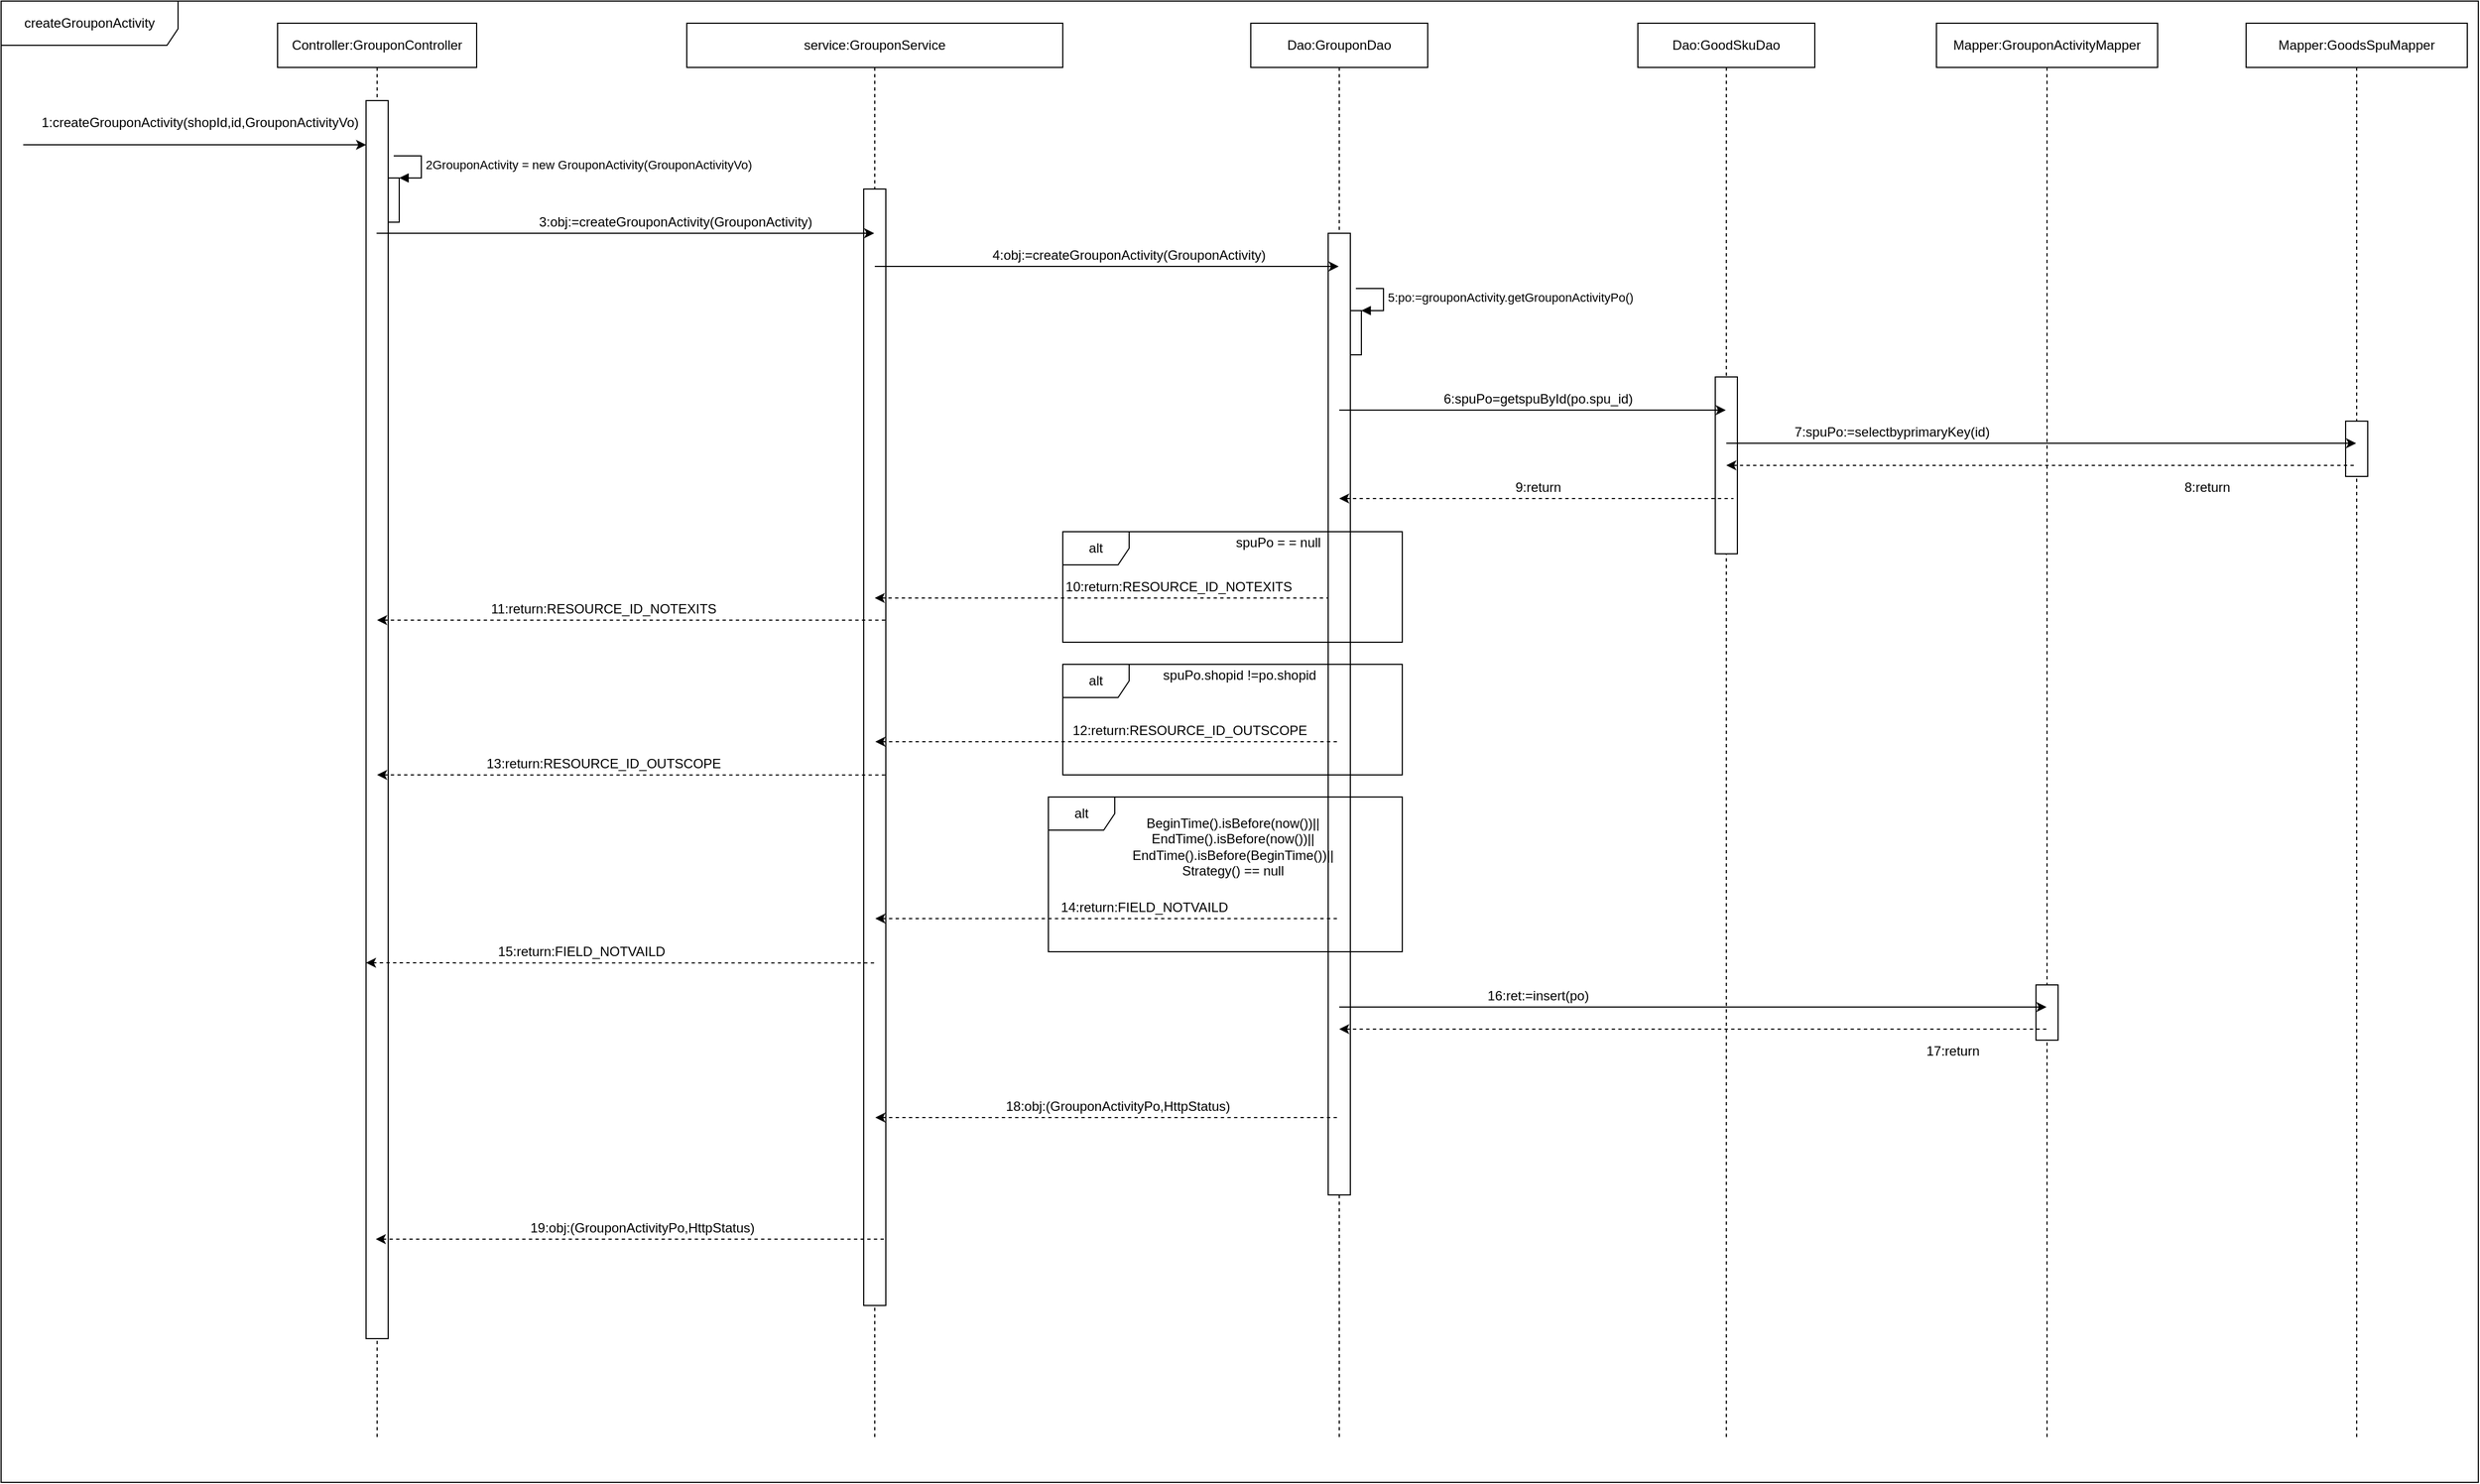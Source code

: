 <mxfile version="14.1.1" type="github">
  <diagram id="XvyM417pwiQkXbIRkVmS" name="Page-1">
    <mxGraphModel dx="1692" dy="489" grid="1" gridSize="10" guides="1" tooltips="1" connect="1" arrows="1" fold="1" page="1" pageScale="1" pageWidth="827" pageHeight="1169" math="0" shadow="0">
      <root>
        <mxCell id="0" />
        <mxCell id="1" parent="0" />
        <mxCell id="MDOoDEjRiofSLdFRRyra-8" value="&lt;div&gt;service:GrouponService&lt;/div&gt;" style="shape=umlLifeline;perimeter=lifelinePerimeter;whiteSpace=wrap;html=1;container=1;collapsible=0;recursiveResize=0;outlineConnect=0;" vertex="1" parent="1">
          <mxGeometry x="180" y="40" width="340" height="1280" as="geometry" />
        </mxCell>
        <mxCell id="MDOoDEjRiofSLdFRRyra-31" value="" style="rounded=0;whiteSpace=wrap;html=1;" vertex="1" parent="MDOoDEjRiofSLdFRRyra-8">
          <mxGeometry x="160" y="150" width="20" height="1010" as="geometry" />
        </mxCell>
        <mxCell id="MDOoDEjRiofSLdFRRyra-55" value="" style="endArrow=none;html=1;startArrow=classic;startFill=1;endFill=0;dashed=1;" edge="1" parent="MDOoDEjRiofSLdFRRyra-8" target="MDOoDEjRiofSLdFRRyra-9">
          <mxGeometry width="50" height="50" relative="1" as="geometry">
            <mxPoint x="170" y="520" as="sourcePoint" />
            <mxPoint x="371.18" y="520" as="targetPoint" />
            <Array as="points">
              <mxPoint x="300" y="520" />
            </Array>
          </mxGeometry>
        </mxCell>
        <mxCell id="MDOoDEjRiofSLdFRRyra-10" value="Dao:GoodSkuDao" style="shape=umlLifeline;perimeter=lifelinePerimeter;whiteSpace=wrap;html=1;container=1;collapsible=0;recursiveResize=0;outlineConnect=0;" vertex="1" parent="1">
          <mxGeometry x="1040" y="40" width="160" height="1280" as="geometry" />
        </mxCell>
        <mxCell id="MDOoDEjRiofSLdFRRyra-44" value="" style="rounded=0;whiteSpace=wrap;html=1;" vertex="1" parent="MDOoDEjRiofSLdFRRyra-10">
          <mxGeometry x="70" y="320" width="20" height="160" as="geometry" />
        </mxCell>
        <mxCell id="MDOoDEjRiofSLdFRRyra-11" value="Mapper:GrouponActivityMapper" style="shape=umlLifeline;perimeter=lifelinePerimeter;whiteSpace=wrap;html=1;container=1;collapsible=0;recursiveResize=0;outlineConnect=0;" vertex="1" parent="1">
          <mxGeometry x="1310" y="40" width="200" height="1280" as="geometry" />
        </mxCell>
        <mxCell id="MDOoDEjRiofSLdFRRyra-76" value="" style="rounded=0;whiteSpace=wrap;html=1;" vertex="1" parent="MDOoDEjRiofSLdFRRyra-11">
          <mxGeometry x="90" y="870" width="20" height="50" as="geometry" />
        </mxCell>
        <mxCell id="MDOoDEjRiofSLdFRRyra-12" value="Mapper:GoodsSpuMapper" style="shape=umlLifeline;perimeter=lifelinePerimeter;whiteSpace=wrap;html=1;container=1;collapsible=0;recursiveResize=0;outlineConnect=0;" vertex="1" parent="1">
          <mxGeometry x="1590" y="40" width="200" height="1280" as="geometry" />
        </mxCell>
        <mxCell id="MDOoDEjRiofSLdFRRyra-45" value="" style="rounded=0;whiteSpace=wrap;html=1;" vertex="1" parent="MDOoDEjRiofSLdFRRyra-12">
          <mxGeometry x="90" y="360" width="20" height="50" as="geometry" />
        </mxCell>
        <mxCell id="MDOoDEjRiofSLdFRRyra-26" value="1:createGrouponActivity(shopId,id,GrouponActivityVo)" style="text;html=1;strokeColor=none;fillColor=none;align=center;verticalAlign=middle;whiteSpace=wrap;rounded=0;" vertex="1" parent="1">
          <mxGeometry x="-410" y="120" width="300" height="20" as="geometry" />
        </mxCell>
        <mxCell id="MDOoDEjRiofSLdFRRyra-27" value="Controller:GrouponController" style="shape=umlLifeline;perimeter=lifelinePerimeter;whiteSpace=wrap;html=1;container=1;collapsible=0;recursiveResize=0;outlineConnect=0;" vertex="1" parent="1">
          <mxGeometry x="-190" y="40" width="180" height="1280" as="geometry" />
        </mxCell>
        <mxCell id="MDOoDEjRiofSLdFRRyra-29" value="" style="rounded=0;whiteSpace=wrap;html=1;" vertex="1" parent="MDOoDEjRiofSLdFRRyra-27">
          <mxGeometry x="80" y="70" width="20" height="1120" as="geometry" />
        </mxCell>
        <mxCell id="MDOoDEjRiofSLdFRRyra-35" value="" style="html=1;points=[];perimeter=orthogonalPerimeter;" vertex="1" parent="MDOoDEjRiofSLdFRRyra-27">
          <mxGeometry x="100" y="140" width="10" height="40" as="geometry" />
        </mxCell>
        <mxCell id="MDOoDEjRiofSLdFRRyra-36" value="2GrouponActivity = new GrouponActivity(GrouponActivityVo)" style="edgeStyle=orthogonalEdgeStyle;html=1;align=left;spacingLeft=2;endArrow=block;rounded=0;entryX=1;entryY=0;" edge="1" target="MDOoDEjRiofSLdFRRyra-35" parent="MDOoDEjRiofSLdFRRyra-27">
          <mxGeometry relative="1" as="geometry">
            <mxPoint x="105" y="120" as="sourcePoint" />
            <Array as="points">
              <mxPoint x="130" y="120" />
            </Array>
          </mxGeometry>
        </mxCell>
        <mxCell id="MDOoDEjRiofSLdFRRyra-30" value="" style="endArrow=classic;html=1;" edge="1" parent="1">
          <mxGeometry width="50" height="50" relative="1" as="geometry">
            <mxPoint x="-420" y="150" as="sourcePoint" />
            <mxPoint x="-110" y="150" as="targetPoint" />
          </mxGeometry>
        </mxCell>
        <mxCell id="MDOoDEjRiofSLdFRRyra-32" value="3:obj:=createGrouponActivity(GrouponActivity)" style="text;html=1;strokeColor=none;fillColor=none;align=center;verticalAlign=middle;whiteSpace=wrap;rounded=0;" vertex="1" parent="1">
          <mxGeometry x="20" y="210" width="300" height="20" as="geometry" />
        </mxCell>
        <mxCell id="MDOoDEjRiofSLdFRRyra-33" value="" style="endArrow=classic;html=1;" edge="1" parent="1" target="MDOoDEjRiofSLdFRRyra-8">
          <mxGeometry width="50" height="50" relative="1" as="geometry">
            <mxPoint x="-100.5" y="230" as="sourcePoint" />
            <mxPoint x="240" y="230" as="targetPoint" />
          </mxGeometry>
        </mxCell>
        <mxCell id="MDOoDEjRiofSLdFRRyra-9" value="Dao:GrouponDao" style="shape=umlLifeline;perimeter=lifelinePerimeter;whiteSpace=wrap;html=1;container=1;collapsible=0;recursiveResize=0;outlineConnect=0;" vertex="1" parent="1">
          <mxGeometry x="690" y="40" width="160" height="1280" as="geometry" />
        </mxCell>
        <mxCell id="MDOoDEjRiofSLdFRRyra-37" value="" style="rounded=0;whiteSpace=wrap;html=1;" vertex="1" parent="MDOoDEjRiofSLdFRRyra-9">
          <mxGeometry x="70" y="190" width="20" height="870" as="geometry" />
        </mxCell>
        <mxCell id="MDOoDEjRiofSLdFRRyra-40" value="" style="html=1;points=[];perimeter=orthogonalPerimeter;" vertex="1" parent="MDOoDEjRiofSLdFRRyra-9">
          <mxGeometry x="90" y="260" width="10" height="40" as="geometry" />
        </mxCell>
        <mxCell id="MDOoDEjRiofSLdFRRyra-41" value="5:po:=grouponActivity.getGrouponActivityPo()" style="edgeStyle=orthogonalEdgeStyle;html=1;align=left;spacingLeft=2;endArrow=block;rounded=0;entryX=1;entryY=0;" edge="1" target="MDOoDEjRiofSLdFRRyra-40" parent="MDOoDEjRiofSLdFRRyra-9">
          <mxGeometry relative="1" as="geometry">
            <mxPoint x="95" y="240" as="sourcePoint" />
            <Array as="points">
              <mxPoint x="120" y="240" />
            </Array>
          </mxGeometry>
        </mxCell>
        <mxCell id="MDOoDEjRiofSLdFRRyra-53" value="alt" style="shape=umlFrame;whiteSpace=wrap;html=1;" vertex="1" parent="MDOoDEjRiofSLdFRRyra-9">
          <mxGeometry x="-170" y="460" width="307" height="100" as="geometry" />
        </mxCell>
        <mxCell id="MDOoDEjRiofSLdFRRyra-56" value="10:return:RESOURCE_ID_NOTEXITS" style="text;html=1;strokeColor=none;fillColor=none;align=center;verticalAlign=middle;whiteSpace=wrap;rounded=0;" vertex="1" parent="MDOoDEjRiofSLdFRRyra-9">
          <mxGeometry x="-130" y="500" width="130" height="20" as="geometry" />
        </mxCell>
        <mxCell id="MDOoDEjRiofSLdFRRyra-38" value="4:obj:=createGrouponActivity(GrouponActivity)" style="text;html=1;strokeColor=none;fillColor=none;align=center;verticalAlign=middle;whiteSpace=wrap;rounded=0;" vertex="1" parent="1">
          <mxGeometry x="430" y="240" width="300" height="20" as="geometry" />
        </mxCell>
        <mxCell id="MDOoDEjRiofSLdFRRyra-39" value="" style="endArrow=classic;html=1;" edge="1" parent="1" target="MDOoDEjRiofSLdFRRyra-9">
          <mxGeometry width="50" height="50" relative="1" as="geometry">
            <mxPoint x="350" y="260" as="sourcePoint" />
            <mxPoint x="800" y="260" as="targetPoint" />
            <Array as="points">
              <mxPoint x="420" y="260" />
            </Array>
          </mxGeometry>
        </mxCell>
        <mxCell id="MDOoDEjRiofSLdFRRyra-42" value="6:spuPo=getspuById(po.spu_id)" style="text;html=1;strokeColor=none;fillColor=none;align=center;verticalAlign=middle;whiteSpace=wrap;rounded=0;" vertex="1" parent="1">
          <mxGeometry x="800" y="370" width="300" height="20" as="geometry" />
        </mxCell>
        <mxCell id="MDOoDEjRiofSLdFRRyra-43" value="" style="endArrow=classic;html=1;" edge="1" parent="1" target="MDOoDEjRiofSLdFRRyra-10">
          <mxGeometry width="50" height="50" relative="1" as="geometry">
            <mxPoint x="770" y="390" as="sourcePoint" />
            <mxPoint x="1139.5" y="390" as="targetPoint" />
            <Array as="points">
              <mxPoint x="790" y="390" />
            </Array>
          </mxGeometry>
        </mxCell>
        <mxCell id="MDOoDEjRiofSLdFRRyra-46" value="7:spuPo:=selectbyprimaryKey(id)" style="text;html=1;strokeColor=none;fillColor=none;align=center;verticalAlign=middle;whiteSpace=wrap;rounded=0;" vertex="1" parent="1">
          <mxGeometry x="1120" y="400" width="300" height="20" as="geometry" />
        </mxCell>
        <mxCell id="MDOoDEjRiofSLdFRRyra-47" value="" style="endArrow=classic;html=1;" edge="1" parent="1" target="MDOoDEjRiofSLdFRRyra-12">
          <mxGeometry width="50" height="50" relative="1" as="geometry">
            <mxPoint x="1120" y="420" as="sourcePoint" />
            <mxPoint x="1469.5" y="420" as="targetPoint" />
            <Array as="points">
              <mxPoint x="1140" y="420" />
            </Array>
          </mxGeometry>
        </mxCell>
        <mxCell id="MDOoDEjRiofSLdFRRyra-49" value="" style="endArrow=none;html=1;startArrow=classic;startFill=1;endFill=0;dashed=1;" edge="1" parent="1">
          <mxGeometry width="50" height="50" relative="1" as="geometry">
            <mxPoint x="1120" y="440" as="sourcePoint" />
            <mxPoint x="1689.5" y="440" as="targetPoint" />
            <Array as="points">
              <mxPoint x="1140" y="440" />
            </Array>
          </mxGeometry>
        </mxCell>
        <mxCell id="MDOoDEjRiofSLdFRRyra-50" value="8:return" style="text;html=1;strokeColor=none;fillColor=none;align=center;verticalAlign=middle;whiteSpace=wrap;rounded=0;" vertex="1" parent="1">
          <mxGeometry x="1490" y="450" width="130" height="20" as="geometry" />
        </mxCell>
        <mxCell id="MDOoDEjRiofSLdFRRyra-51" value="" style="endArrow=none;html=1;startArrow=classic;startFill=1;endFill=0;dashed=1;" edge="1" parent="1" source="MDOoDEjRiofSLdFRRyra-9">
          <mxGeometry width="50" height="50" relative="1" as="geometry">
            <mxPoint x="827" y="470" as="sourcePoint" />
            <mxPoint x="1126.5" y="470" as="targetPoint" />
            <Array as="points">
              <mxPoint x="847" y="470" />
            </Array>
          </mxGeometry>
        </mxCell>
        <mxCell id="MDOoDEjRiofSLdFRRyra-52" value="9:return" style="text;html=1;strokeColor=none;fillColor=none;align=center;verticalAlign=middle;whiteSpace=wrap;rounded=0;" vertex="1" parent="1">
          <mxGeometry x="885" y="450" width="130" height="20" as="geometry" />
        </mxCell>
        <mxCell id="MDOoDEjRiofSLdFRRyra-54" value="spuPo = = null" style="text;html=1;strokeColor=none;fillColor=none;align=center;verticalAlign=middle;whiteSpace=wrap;rounded=0;" vertex="1" parent="1">
          <mxGeometry x="650" y="500" width="130" height="20" as="geometry" />
        </mxCell>
        <mxCell id="MDOoDEjRiofSLdFRRyra-57" value="" style="endArrow=none;html=1;startArrow=classic;startFill=1;endFill=0;dashed=1;" edge="1" parent="1" source="MDOoDEjRiofSLdFRRyra-27">
          <mxGeometry width="50" height="50" relative="1" as="geometry">
            <mxPoint x="-60" y="580" as="sourcePoint" />
            <mxPoint x="359.5" y="580" as="targetPoint" />
            <Array as="points">
              <mxPoint y="580" />
            </Array>
          </mxGeometry>
        </mxCell>
        <mxCell id="MDOoDEjRiofSLdFRRyra-58" value="11:return:RESOURCE_ID_NOTEXITS" style="text;html=1;strokeColor=none;fillColor=none;align=center;verticalAlign=middle;whiteSpace=wrap;rounded=0;" vertex="1" parent="1">
          <mxGeometry x="40" y="560" width="130" height="20" as="geometry" />
        </mxCell>
        <mxCell id="MDOoDEjRiofSLdFRRyra-59" value="spuPo.shopid !=po.shopid" style="text;html=1;strokeColor=none;fillColor=none;align=center;verticalAlign=middle;whiteSpace=wrap;rounded=0;" vertex="1" parent="1">
          <mxGeometry x="590" y="620" width="180" height="20" as="geometry" />
        </mxCell>
        <mxCell id="MDOoDEjRiofSLdFRRyra-61" value="" style="endArrow=none;html=1;startArrow=classic;startFill=1;endFill=0;dashed=1;" edge="1" parent="1">
          <mxGeometry width="50" height="50" relative="1" as="geometry">
            <mxPoint x="350.5" y="690" as="sourcePoint" />
            <mxPoint x="770.0" y="690" as="targetPoint" />
            <Array as="points">
              <mxPoint x="410.5" y="690" />
            </Array>
          </mxGeometry>
        </mxCell>
        <mxCell id="MDOoDEjRiofSLdFRRyra-62" value="12:return:RESOURCE_ID_OUTSCOPE" style="text;html=1;strokeColor=none;fillColor=none;align=center;verticalAlign=middle;whiteSpace=wrap;rounded=0;" vertex="1" parent="1">
          <mxGeometry x="570" y="670" width="130" height="20" as="geometry" />
        </mxCell>
        <mxCell id="MDOoDEjRiofSLdFRRyra-63" value="alt" style="shape=umlFrame;whiteSpace=wrap;html=1;" vertex="1" parent="1">
          <mxGeometry x="520" y="620" width="307" height="100" as="geometry" />
        </mxCell>
        <mxCell id="MDOoDEjRiofSLdFRRyra-64" value="" style="endArrow=none;html=1;startArrow=classic;startFill=1;endFill=0;dashed=1;exitX=0.5;exitY=0.528;exitDx=0;exitDy=0;exitPerimeter=0;" edge="1" parent="1">
          <mxGeometry width="50" height="50" relative="1" as="geometry">
            <mxPoint x="-100" y="720.0" as="sourcePoint" />
            <mxPoint x="359.5" y="720.08" as="targetPoint" />
            <Array as="points">
              <mxPoint y="720.08" />
            </Array>
          </mxGeometry>
        </mxCell>
        <mxCell id="MDOoDEjRiofSLdFRRyra-66" value="13:return:RESOURCE_ID_OUTSCOPE" style="text;html=1;strokeColor=none;fillColor=none;align=center;verticalAlign=middle;whiteSpace=wrap;rounded=0;" vertex="1" parent="1">
          <mxGeometry x="40" y="700" width="130" height="20" as="geometry" />
        </mxCell>
        <mxCell id="MDOoDEjRiofSLdFRRyra-68" value="&lt;div&gt;BeginTime().isBefore(now())|| EndTime().isBefore(now())|| EndTime().isBefore(BeginTime())|| &lt;br&gt;&lt;/div&gt;&lt;div&gt;Strategy() == null&lt;/div&gt;" style="text;html=1;strokeColor=none;fillColor=none;align=center;verticalAlign=middle;whiteSpace=wrap;rounded=0;" vertex="1" parent="1">
          <mxGeometry x="528.5" y="710" width="290" height="150" as="geometry" />
        </mxCell>
        <mxCell id="MDOoDEjRiofSLdFRRyra-69" value="" style="endArrow=none;html=1;startArrow=classic;startFill=1;endFill=0;dashed=1;" edge="1" parent="1">
          <mxGeometry width="50" height="50" relative="1" as="geometry">
            <mxPoint x="350.5" y="850" as="sourcePoint" />
            <mxPoint x="770.0" y="850" as="targetPoint" />
            <Array as="points">
              <mxPoint x="410.5" y="850" />
            </Array>
          </mxGeometry>
        </mxCell>
        <mxCell id="MDOoDEjRiofSLdFRRyra-70" value="14:return:FIELD_NOTVAILD" style="text;html=1;strokeColor=none;fillColor=none;align=center;verticalAlign=middle;whiteSpace=wrap;rounded=0;" vertex="1" parent="1">
          <mxGeometry x="528.5" y="830" width="130" height="20" as="geometry" />
        </mxCell>
        <mxCell id="MDOoDEjRiofSLdFRRyra-71" value="alt" style="shape=umlFrame;whiteSpace=wrap;html=1;" vertex="1" parent="1">
          <mxGeometry x="507" y="740" width="320" height="140" as="geometry" />
        </mxCell>
        <mxCell id="MDOoDEjRiofSLdFRRyra-72" value="" style="endArrow=none;html=1;startArrow=classic;startFill=1;endFill=0;dashed=1;exitX=0.5;exitY=0.528;exitDx=0;exitDy=0;exitPerimeter=0;" edge="1" parent="1">
          <mxGeometry width="50" height="50" relative="1" as="geometry">
            <mxPoint x="-110" y="890.0" as="sourcePoint" />
            <mxPoint x="349.5" y="890.08" as="targetPoint" />
            <Array as="points">
              <mxPoint x="-10" y="890.08" />
            </Array>
          </mxGeometry>
        </mxCell>
        <mxCell id="MDOoDEjRiofSLdFRRyra-73" value="15:return:FIELD_NOTVAILD" style="text;html=1;strokeColor=none;fillColor=none;align=center;verticalAlign=middle;whiteSpace=wrap;rounded=0;" vertex="1" parent="1">
          <mxGeometry x="20" y="870" width="130" height="20" as="geometry" />
        </mxCell>
        <mxCell id="MDOoDEjRiofSLdFRRyra-78" value="" style="endArrow=classic;html=1;" edge="1" parent="1" target="MDOoDEjRiofSLdFRRyra-11">
          <mxGeometry width="50" height="50" relative="1" as="geometry">
            <mxPoint x="770" y="930" as="sourcePoint" />
            <mxPoint x="1189.5" y="930" as="targetPoint" />
            <Array as="points">
              <mxPoint x="840" y="930" />
            </Array>
          </mxGeometry>
        </mxCell>
        <mxCell id="MDOoDEjRiofSLdFRRyra-80" value="16:ret:=insert(po)" style="text;html=1;strokeColor=none;fillColor=none;align=center;verticalAlign=middle;whiteSpace=wrap;rounded=0;" vertex="1" parent="1">
          <mxGeometry x="885" y="910" width="130" height="20" as="geometry" />
        </mxCell>
        <mxCell id="MDOoDEjRiofSLdFRRyra-81" value="" style="endArrow=none;html=1;dashed=1;startArrow=classic;startFill=1;endFill=0;" edge="1" parent="1">
          <mxGeometry width="50" height="50" relative="1" as="geometry">
            <mxPoint x="770.0" y="950" as="sourcePoint" />
            <mxPoint x="1409.5" y="950" as="targetPoint" />
            <Array as="points">
              <mxPoint x="840" y="950" />
            </Array>
          </mxGeometry>
        </mxCell>
        <mxCell id="MDOoDEjRiofSLdFRRyra-82" value="17:return" style="text;html=1;strokeColor=none;fillColor=none;align=center;verticalAlign=middle;whiteSpace=wrap;rounded=0;" vertex="1" parent="1">
          <mxGeometry x="1260" y="960" width="130" height="20" as="geometry" />
        </mxCell>
        <mxCell id="MDOoDEjRiofSLdFRRyra-83" value="" style="endArrow=none;html=1;startArrow=classic;startFill=1;endFill=0;dashed=1;" edge="1" parent="1">
          <mxGeometry width="50" height="50" relative="1" as="geometry">
            <mxPoint x="350.5" y="1030" as="sourcePoint" />
            <mxPoint x="770.0" y="1030" as="targetPoint" />
            <Array as="points">
              <mxPoint x="410.5" y="1030" />
            </Array>
          </mxGeometry>
        </mxCell>
        <mxCell id="MDOoDEjRiofSLdFRRyra-84" value="18:obj:(GrouponActivityPo,HttpStatus)" style="text;html=1;strokeColor=none;fillColor=none;align=center;verticalAlign=middle;whiteSpace=wrap;rounded=0;" vertex="1" parent="1">
          <mxGeometry x="460" y="1010" width="220" height="20" as="geometry" />
        </mxCell>
        <mxCell id="MDOoDEjRiofSLdFRRyra-86" value="" style="endArrow=none;html=1;startArrow=classic;startFill=1;endFill=0;dashed=1;" edge="1" parent="1">
          <mxGeometry width="50" height="50" relative="1" as="geometry">
            <mxPoint x="-101.167" y="1140" as="sourcePoint" />
            <mxPoint x="359.5" y="1140" as="targetPoint" />
            <Array as="points">
              <mxPoint y="1140" />
            </Array>
          </mxGeometry>
        </mxCell>
        <mxCell id="MDOoDEjRiofSLdFRRyra-87" value="19:obj:(GrouponActivityPo,HttpStatus)" style="text;html=1;strokeColor=none;fillColor=none;align=center;verticalAlign=middle;whiteSpace=wrap;rounded=0;" vertex="1" parent="1">
          <mxGeometry x="30" y="1120" width="220" height="20" as="geometry" />
        </mxCell>
        <mxCell id="MDOoDEjRiofSLdFRRyra-88" value="createGrouponActivity" style="shape=umlFrame;whiteSpace=wrap;html=1;width=160;height=40;" vertex="1" parent="1">
          <mxGeometry x="-440" y="20" width="2240" height="1340" as="geometry" />
        </mxCell>
      </root>
    </mxGraphModel>
  </diagram>
</mxfile>
